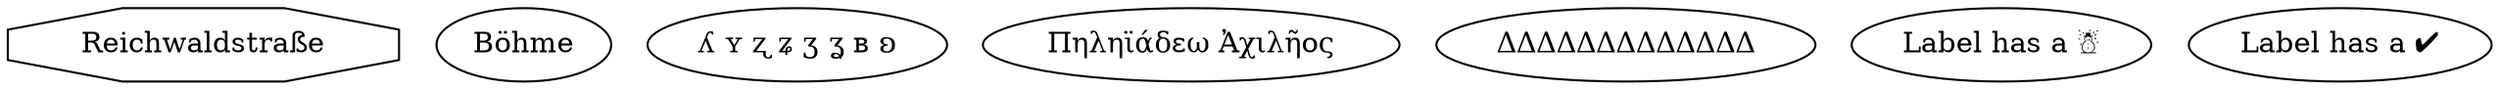 digraph utf8_01
{
	rankdir = TB

	"Reichwaldstraße" [shape = octagon]

	"Böhme"

	Three [ label = "ʎ ʏ ʐ ʑ ʒ ʓ ʙ ʚ"]

	Four  [ label = "Πηληϊάδεω Ἀχιλῆος"]

	"ΔΔΔΔΔΔΔΔΔΔΔΔΔ"

	Snowman [ label = "Label has a ☃"]

	Tick    [ label = "Label has a ✔"]
}
